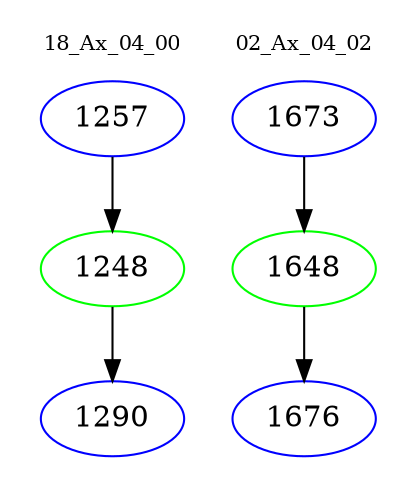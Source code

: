 digraph{
subgraph cluster_0 {
color = white
label = "18_Ax_04_00";
fontsize=10;
T0_1257 [label="1257", color="blue"]
T0_1257 -> T0_1248 [color="black"]
T0_1248 [label="1248", color="green"]
T0_1248 -> T0_1290 [color="black"]
T0_1290 [label="1290", color="blue"]
}
subgraph cluster_1 {
color = white
label = "02_Ax_04_02";
fontsize=10;
T1_1673 [label="1673", color="blue"]
T1_1673 -> T1_1648 [color="black"]
T1_1648 [label="1648", color="green"]
T1_1648 -> T1_1676 [color="black"]
T1_1676 [label="1676", color="blue"]
}
}
